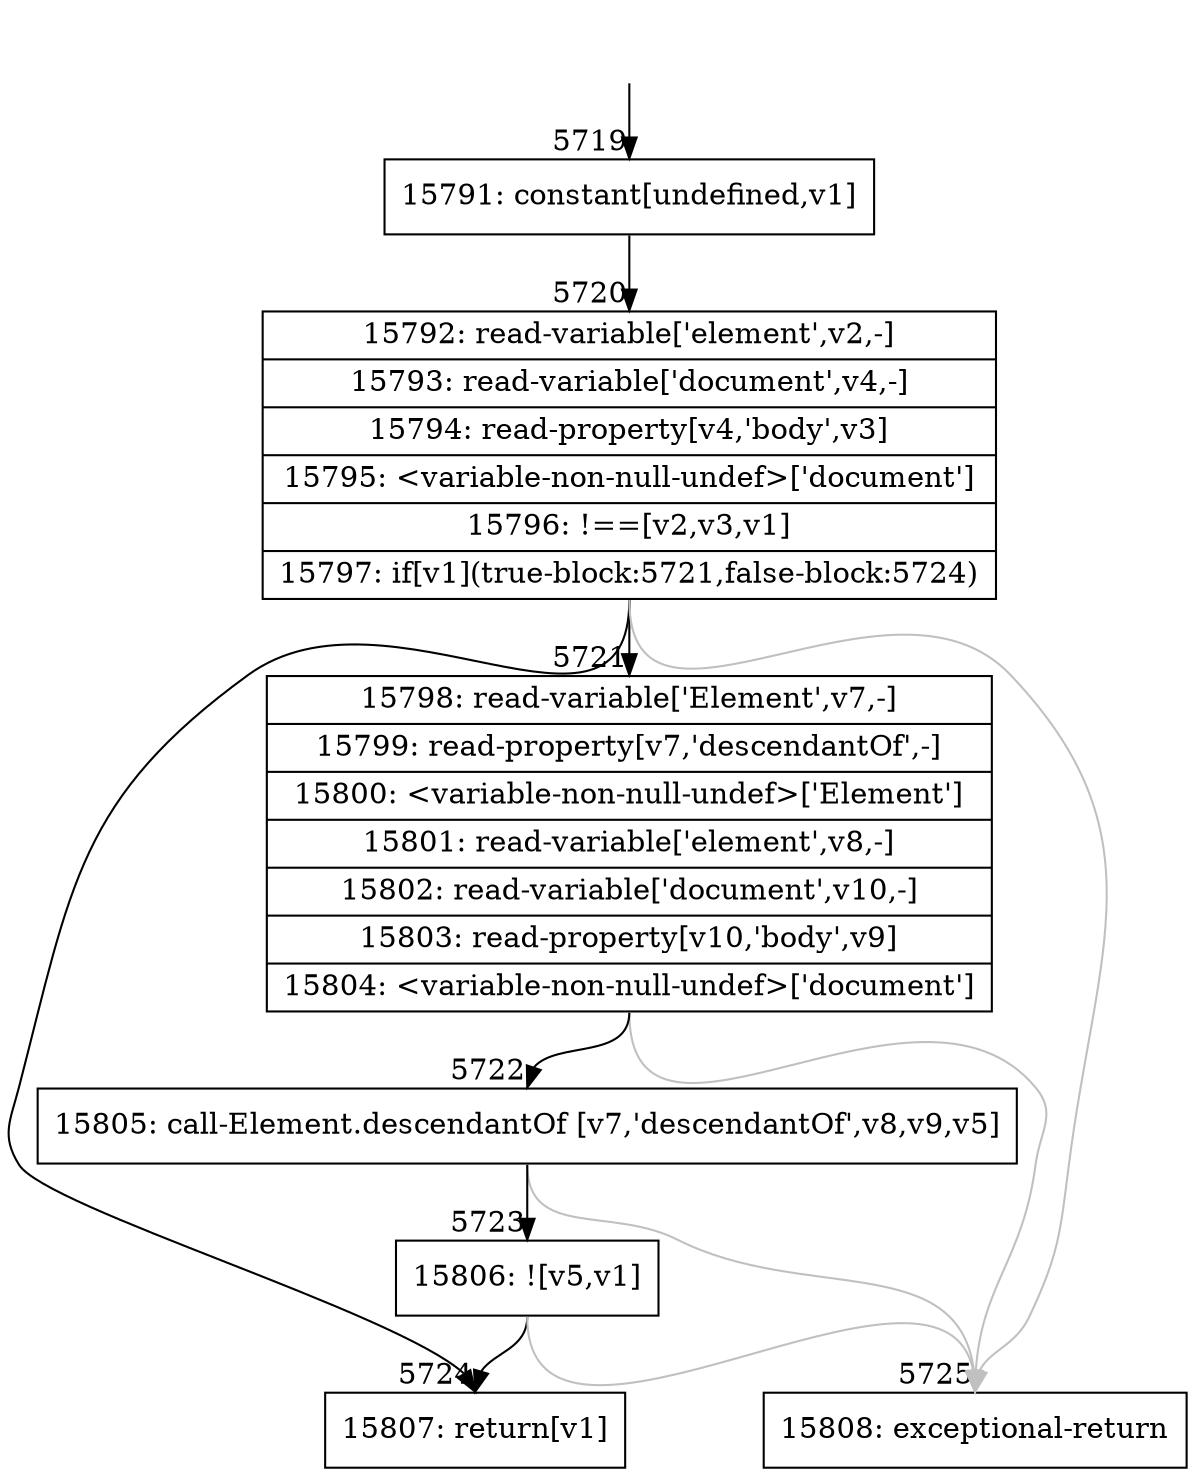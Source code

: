 digraph {
rankdir="TD"
BB_entry450[shape=none,label=""];
BB_entry450 -> BB5719 [tailport=s, headport=n, headlabel="    5719"]
BB5719 [shape=record label="{15791: constant[undefined,v1]}" ] 
BB5719 -> BB5720 [tailport=s, headport=n, headlabel="      5720"]
BB5720 [shape=record label="{15792: read-variable['element',v2,-]|15793: read-variable['document',v4,-]|15794: read-property[v4,'body',v3]|15795: \<variable-non-null-undef\>['document']|15796: !==[v2,v3,v1]|15797: if[v1](true-block:5721,false-block:5724)}" ] 
BB5720 -> BB5724 [tailport=s, headport=n, headlabel="      5724"]
BB5720 -> BB5721 [tailport=s, headport=n, headlabel="      5721"]
BB5720 -> BB5725 [tailport=s, headport=n, color=gray, headlabel="      5725"]
BB5721 [shape=record label="{15798: read-variable['Element',v7,-]|15799: read-property[v7,'descendantOf',-]|15800: \<variable-non-null-undef\>['Element']|15801: read-variable['element',v8,-]|15802: read-variable['document',v10,-]|15803: read-property[v10,'body',v9]|15804: \<variable-non-null-undef\>['document']}" ] 
BB5721 -> BB5722 [tailport=s, headport=n, headlabel="      5722"]
BB5721 -> BB5725 [tailport=s, headport=n, color=gray]
BB5722 [shape=record label="{15805: call-Element.descendantOf [v7,'descendantOf',v8,v9,v5]}" ] 
BB5722 -> BB5723 [tailport=s, headport=n, headlabel="      5723"]
BB5722 -> BB5725 [tailport=s, headport=n, color=gray]
BB5723 [shape=record label="{15806: ![v5,v1]}" ] 
BB5723 -> BB5724 [tailport=s, headport=n]
BB5723 -> BB5725 [tailport=s, headport=n, color=gray]
BB5724 [shape=record label="{15807: return[v1]}" ] 
BB5725 [shape=record label="{15808: exceptional-return}" ] 
//#$~ 4386
}
